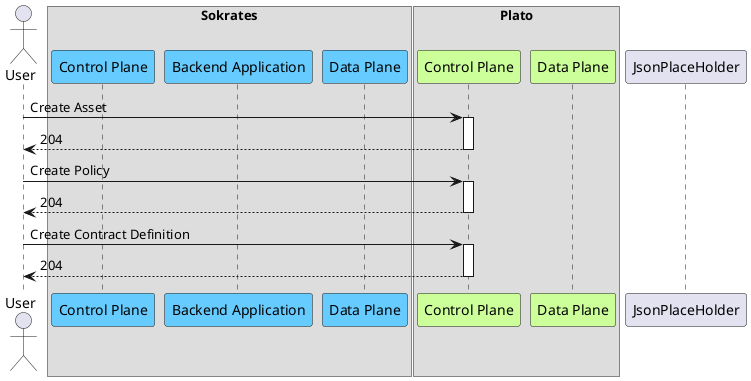@startuml

!define sokratesColor 66CCFF
!define platoColor CCFF99
!define dapsColor FFFF99
!define noteColor 9999FF

actor User as "User"

box Sokrates
    participant SokratesControlPlane as "Control Plane" #sokratesColor
    participant SokratesBackendService as "Backend Application" #sokratesColor
    participant SokratesDataPlane as "Data Plane" #sokratesColor
end box

box Plato
    participant PlatoControlPlane as "Control Plane" #platoColor
    participant PlatoDataPlane as "Data Plane" #platoColor
end box

participant JsonPlaceHolder as "JsonPlaceHolder"


User -> PlatoControlPlane ++ : Create Asset
return 204

User -> PlatoControlPlane ++ : Create Policy
return 204

User -> PlatoControlPlane ++ : Create Contract Definition
return 204


@enduml
